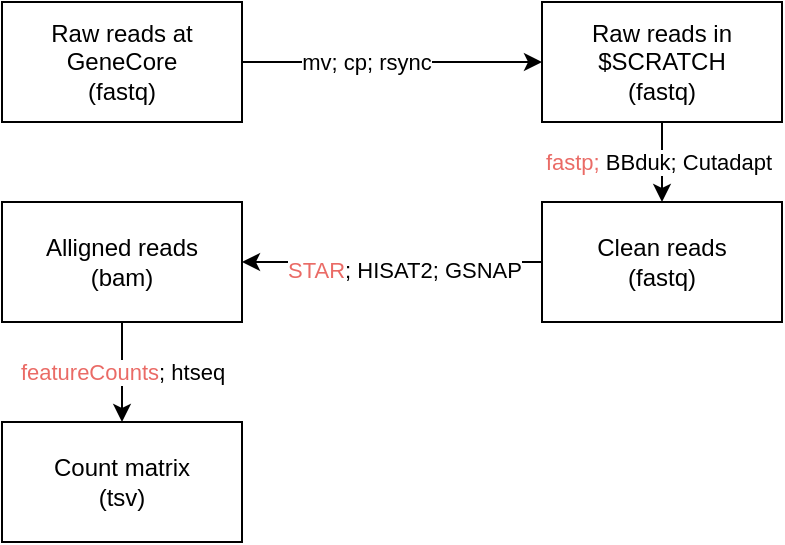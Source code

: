 <mxfile version="22.0.6" type="device">
  <diagram name="Page-1" id="JdJNeL035dL0oQE3YnYG">
    <mxGraphModel dx="617" dy="393" grid="1" gridSize="10" guides="1" tooltips="1" connect="1" arrows="1" fold="1" page="1" pageScale="1" pageWidth="827" pageHeight="1169" math="0" shadow="0">
      <root>
        <mxCell id="0" />
        <mxCell id="1" parent="0" />
        <mxCell id="jvVMpGYpSncDv33kW9gz-7" style="edgeStyle=orthogonalEdgeStyle;rounded=0;orthogonalLoop=1;jettySize=auto;html=1;entryX=0;entryY=0.5;entryDx=0;entryDy=0;" parent="1" source="jvVMpGYpSncDv33kW9gz-1" target="jvVMpGYpSncDv33kW9gz-2" edge="1">
          <mxGeometry relative="1" as="geometry">
            <mxPoint x="440" y="150" as="targetPoint" />
            <Array as="points">
              <mxPoint x="340" y="130" />
              <mxPoint x="340" y="130" />
            </Array>
          </mxGeometry>
        </mxCell>
        <mxCell id="jvVMpGYpSncDv33kW9gz-10" value="mv; cp; rsync" style="edgeLabel;html=1;align=center;verticalAlign=middle;resizable=0;points=[];" parent="jvVMpGYpSncDv33kW9gz-7" vertex="1" connectable="0">
          <mxGeometry x="-0.268" y="1" relative="1" as="geometry">
            <mxPoint x="7" y="1" as="offset" />
          </mxGeometry>
        </mxCell>
        <mxCell id="jvVMpGYpSncDv33kW9gz-1" value="Raw reads at GeneCore&lt;br&gt;(fastq)" style="rounded=0;whiteSpace=wrap;html=1;" parent="1" vertex="1">
          <mxGeometry x="90" y="100" width="120" height="60" as="geometry" />
        </mxCell>
        <mxCell id="jvVMpGYpSncDv33kW9gz-8" style="edgeStyle=orthogonalEdgeStyle;rounded=0;orthogonalLoop=1;jettySize=auto;html=1;" parent="1" source="jvVMpGYpSncDv33kW9gz-2" target="jvVMpGYpSncDv33kW9gz-4" edge="1">
          <mxGeometry relative="1" as="geometry">
            <Array as="points">
              <mxPoint x="420" y="150" />
              <mxPoint x="420" y="330" />
            </Array>
          </mxGeometry>
        </mxCell>
        <mxCell id="jvVMpGYpSncDv33kW9gz-11" value="&lt;font color=&quot;#ea6b66&quot;&gt;fastp;&lt;/font&gt; BBduk; Cutadapt" style="edgeLabel;html=1;align=center;verticalAlign=middle;resizable=0;points=[];" parent="jvVMpGYpSncDv33kW9gz-8" vertex="1" connectable="0">
          <mxGeometry x="0.009" y="-2" relative="1" as="geometry">
            <mxPoint as="offset" />
          </mxGeometry>
        </mxCell>
        <mxCell id="jvVMpGYpSncDv33kW9gz-2" value="Raw reads in $SCRATCH&lt;br&gt;(fastq)" style="rounded=0;whiteSpace=wrap;html=1;" parent="1" vertex="1">
          <mxGeometry x="360" y="100" width="120" height="60" as="geometry" />
        </mxCell>
        <mxCell id="jvVMpGYpSncDv33kW9gz-9" style="edgeStyle=orthogonalEdgeStyle;rounded=0;orthogonalLoop=1;jettySize=auto;html=1;" parent="1" source="jvVMpGYpSncDv33kW9gz-4" target="jvVMpGYpSncDv33kW9gz-5" edge="1">
          <mxGeometry relative="1" as="geometry" />
        </mxCell>
        <mxCell id="jvVMpGYpSncDv33kW9gz-12" value="Text" style="edgeLabel;html=1;align=center;verticalAlign=middle;resizable=0;points=[];" parent="jvVMpGYpSncDv33kW9gz-9" vertex="1" connectable="0">
          <mxGeometry x="-0.082" y="2" relative="1" as="geometry">
            <mxPoint as="offset" />
          </mxGeometry>
        </mxCell>
        <mxCell id="jvVMpGYpSncDv33kW9gz-13" value="&lt;font color=&quot;#ea6b66&quot;&gt;STAR&lt;/font&gt;; HISAT2; GSNAP" style="edgeLabel;html=1;align=center;verticalAlign=middle;resizable=0;points=[];" parent="jvVMpGYpSncDv33kW9gz-9" vertex="1" connectable="0">
          <mxGeometry x="-0.072" y="4" relative="1" as="geometry">
            <mxPoint as="offset" />
          </mxGeometry>
        </mxCell>
        <mxCell id="jvVMpGYpSncDv33kW9gz-4" value="Clean reads&lt;br&gt;(fastq)" style="rounded=0;whiteSpace=wrap;html=1;" parent="1" vertex="1">
          <mxGeometry x="360" y="200" width="120" height="60" as="geometry" />
        </mxCell>
        <mxCell id="jvVMpGYpSncDv33kW9gz-14" style="edgeStyle=orthogonalEdgeStyle;rounded=0;orthogonalLoop=1;jettySize=auto;html=1;" parent="1" source="jvVMpGYpSncDv33kW9gz-5" target="jvVMpGYpSncDv33kW9gz-6" edge="1">
          <mxGeometry relative="1" as="geometry" />
        </mxCell>
        <mxCell id="jvVMpGYpSncDv33kW9gz-15" value="&lt;font color=&quot;#ea6b66&quot;&gt;featureCounts&lt;/font&gt;; htseq" style="edgeLabel;html=1;align=center;verticalAlign=middle;resizable=0;points=[];" parent="jvVMpGYpSncDv33kW9gz-14" vertex="1" connectable="0">
          <mxGeometry x="-0.358" relative="1" as="geometry">
            <mxPoint y="9" as="offset" />
          </mxGeometry>
        </mxCell>
        <mxCell id="jvVMpGYpSncDv33kW9gz-5" value="Alligned reads&lt;br&gt;(bam)" style="rounded=0;whiteSpace=wrap;html=1;" parent="1" vertex="1">
          <mxGeometry x="90" y="200" width="120" height="60" as="geometry" />
        </mxCell>
        <mxCell id="jvVMpGYpSncDv33kW9gz-6" value="Count matrix&lt;br&gt;(tsv)" style="rounded=0;whiteSpace=wrap;html=1;" parent="1" vertex="1">
          <mxGeometry x="90" y="310" width="120" height="60" as="geometry" />
        </mxCell>
      </root>
    </mxGraphModel>
  </diagram>
</mxfile>

